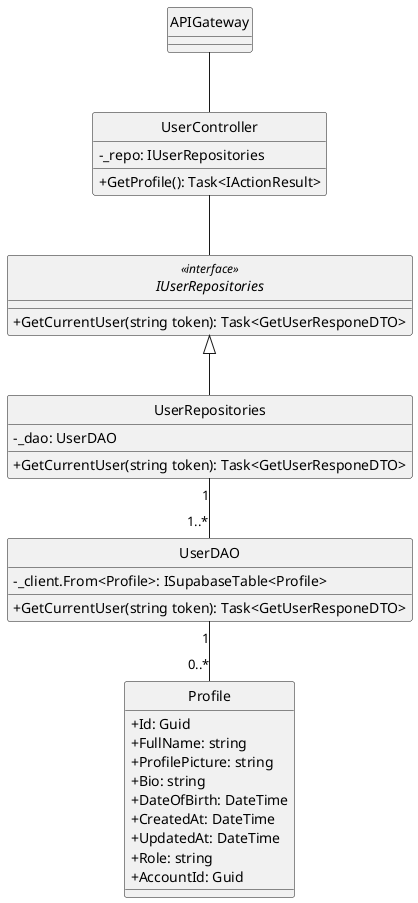@startuml getUserById
hide circle
skinparam classAttributeIconSize 0
skinparam linetype ortho

class APIGateway {
}

class UserController{
    - _repo: IUserRepositories
    + GetProfile(): Task<IActionResult>
}

interface IUserRepositories<<interface>> {
    + GetCurrentUser(string token): Task<GetUserResponeDTO>
}

class UserRepositories {
    - _dao: UserDAO
    + GetCurrentUser(string token): Task<GetUserResponeDTO>
}

class UserDAO {
    - _client.From<Profile>: ISupabaseTable<Profile>
    + GetCurrentUser(string token): Task<GetUserResponeDTO>
}

class Profile {
    + Id: Guid
    + FullName: string
    + ProfilePicture: string
    + Bio: string
    + DateOfBirth: DateTime
    + CreatedAt: DateTime
    + UpdatedAt: DateTime
    + Role: string
    + AccountId: Guid
}

APIGateway -- UserController
UserController -- IUserRepositories 
IUserRepositories <|-- UserRepositories

UserRepositories "1"--"1..*" UserDAO

UserDAO "1"--"0..*" Profile

@enduml